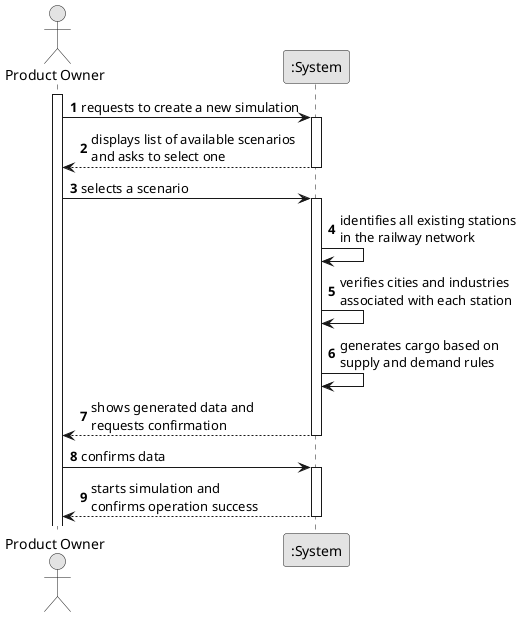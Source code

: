@startuml
skinparam monochrome true
skinparam packageStyle rectangle
skinparam shadowing false

autonumber

actor "Product Owner" as Employee
participant ":System" as System

activate Employee

    Employee -> System : requests to create a new simulation
    activate System

        System --> Employee : displays list of available scenarios\nand asks to select one
    deactivate System

    Employee -> System : selects a scenario
    activate System

        System -> System : identifies all existing stations\nin the railway network
        System -> System : verifies cities and industries\nassociated with each station
        System -> System : generates cargo based on\nsupply and demand rules
        System --> Employee : shows generated data and\nrequests confirmation
    deactivate System

    Employee -> System : confirms data
    activate System

        System --> Employee : starts simulation and\nconfirms operation success
    deactivate System

@enduml
